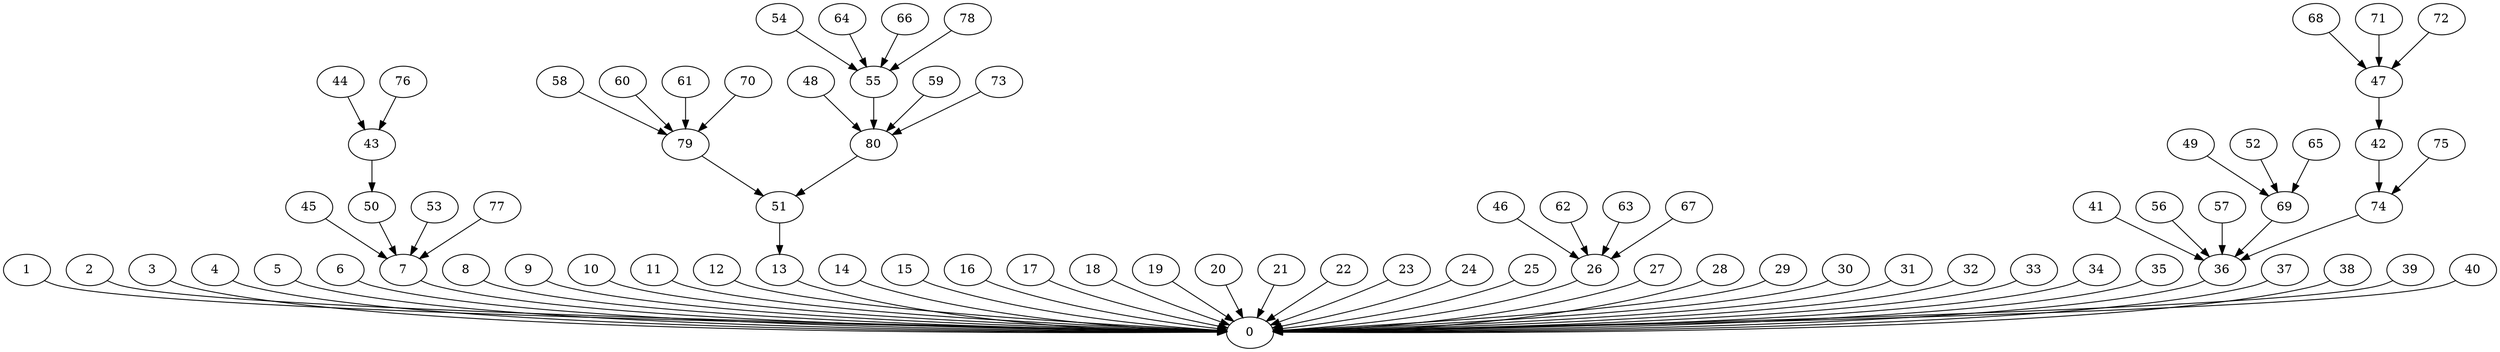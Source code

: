 // The Round Table
digraph {
	0
	1
	2
	3
	4
	5
	6
	7
	8
	9
	10
	11
	12
	13
	14
	15
	16
	17
	18
	19
	20
	21
	22
	23
	24
	25
	26
	27
	28
	29
	30
	31
	32
	33
	34
	35
	36
	37
	38
	39
	40
	41
	42
	43
	44
	45
	46
	47
	48
	49
	50
	51
	52
	53
	54
	55
	56
	57
	58
	59
	60
	61
	62
	63
	64
	65
	66
	67
	68
	69
	70
	71
	72
	73
	74
	75
	76
	77
	78
	79
	80
	1 -> 0
	2 -> 0
	3 -> 0
	4 -> 0
	5 -> 0
	6 -> 0
	7 -> 0
	8 -> 0
	9 -> 0
	10 -> 0
	11 -> 0
	12 -> 0
	13 -> 0
	14 -> 0
	15 -> 0
	16 -> 0
	17 -> 0
	18 -> 0
	19 -> 0
	20 -> 0
	21 -> 0
	22 -> 0
	23 -> 0
	24 -> 0
	25 -> 0
	26 -> 0
	27 -> 0
	28 -> 0
	29 -> 0
	30 -> 0
	31 -> 0
	32 -> 0
	33 -> 0
	34 -> 0
	35 -> 0
	36 -> 0
	37 -> 0
	38 -> 0
	39 -> 0
	40 -> 0
	41 -> 36
	42 -> 74
	43 -> 50
	44 -> 43
	45 -> 7
	46 -> 26
	47 -> 42
	48 -> 80
	49 -> 69
	50 -> 7
	51 -> 13
	52 -> 69
	53 -> 7
	54 -> 55
	55 -> 80
	56 -> 36
	57 -> 36
	58 -> 79
	59 -> 80
	60 -> 79
	61 -> 79
	62 -> 26
	63 -> 26
	64 -> 55
	65 -> 69
	66 -> 55
	67 -> 26
	68 -> 47
	69 -> 36
	70 -> 79
	71 -> 47
	72 -> 47
	73 -> 80
	74 -> 36
	75 -> 74
	76 -> 43
	77 -> 7
	78 -> 55
	79 -> 51
	80 -> 51
}
